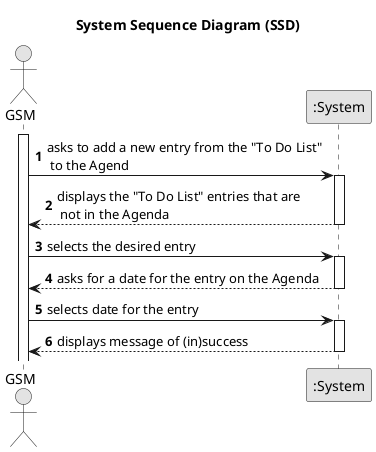 @startuml
skinparam monochrome true
skinparam packageStyle rectangle
skinparam shadowing false

title System Sequence Diagram (SSD)

autonumber

actor "GSM" as Employee
participant ":System" as System

activate Employee

    Employee -> System : asks to add a new entry from the "To Do List"\n to the Agend
    activate System

        System --> Employee : displays the "To Do List" entries that are\n not in the Agenda
    deactivate System

    Employee -> System : selects the desired entry
        activate System

            System --> Employee : asks for a date for the entry on the Agenda
        deactivate System

        Employee -> System : selects date for the entry
            activate System

                    System --> Employee : displays message of (in)success
                deactivate System


@enduml
